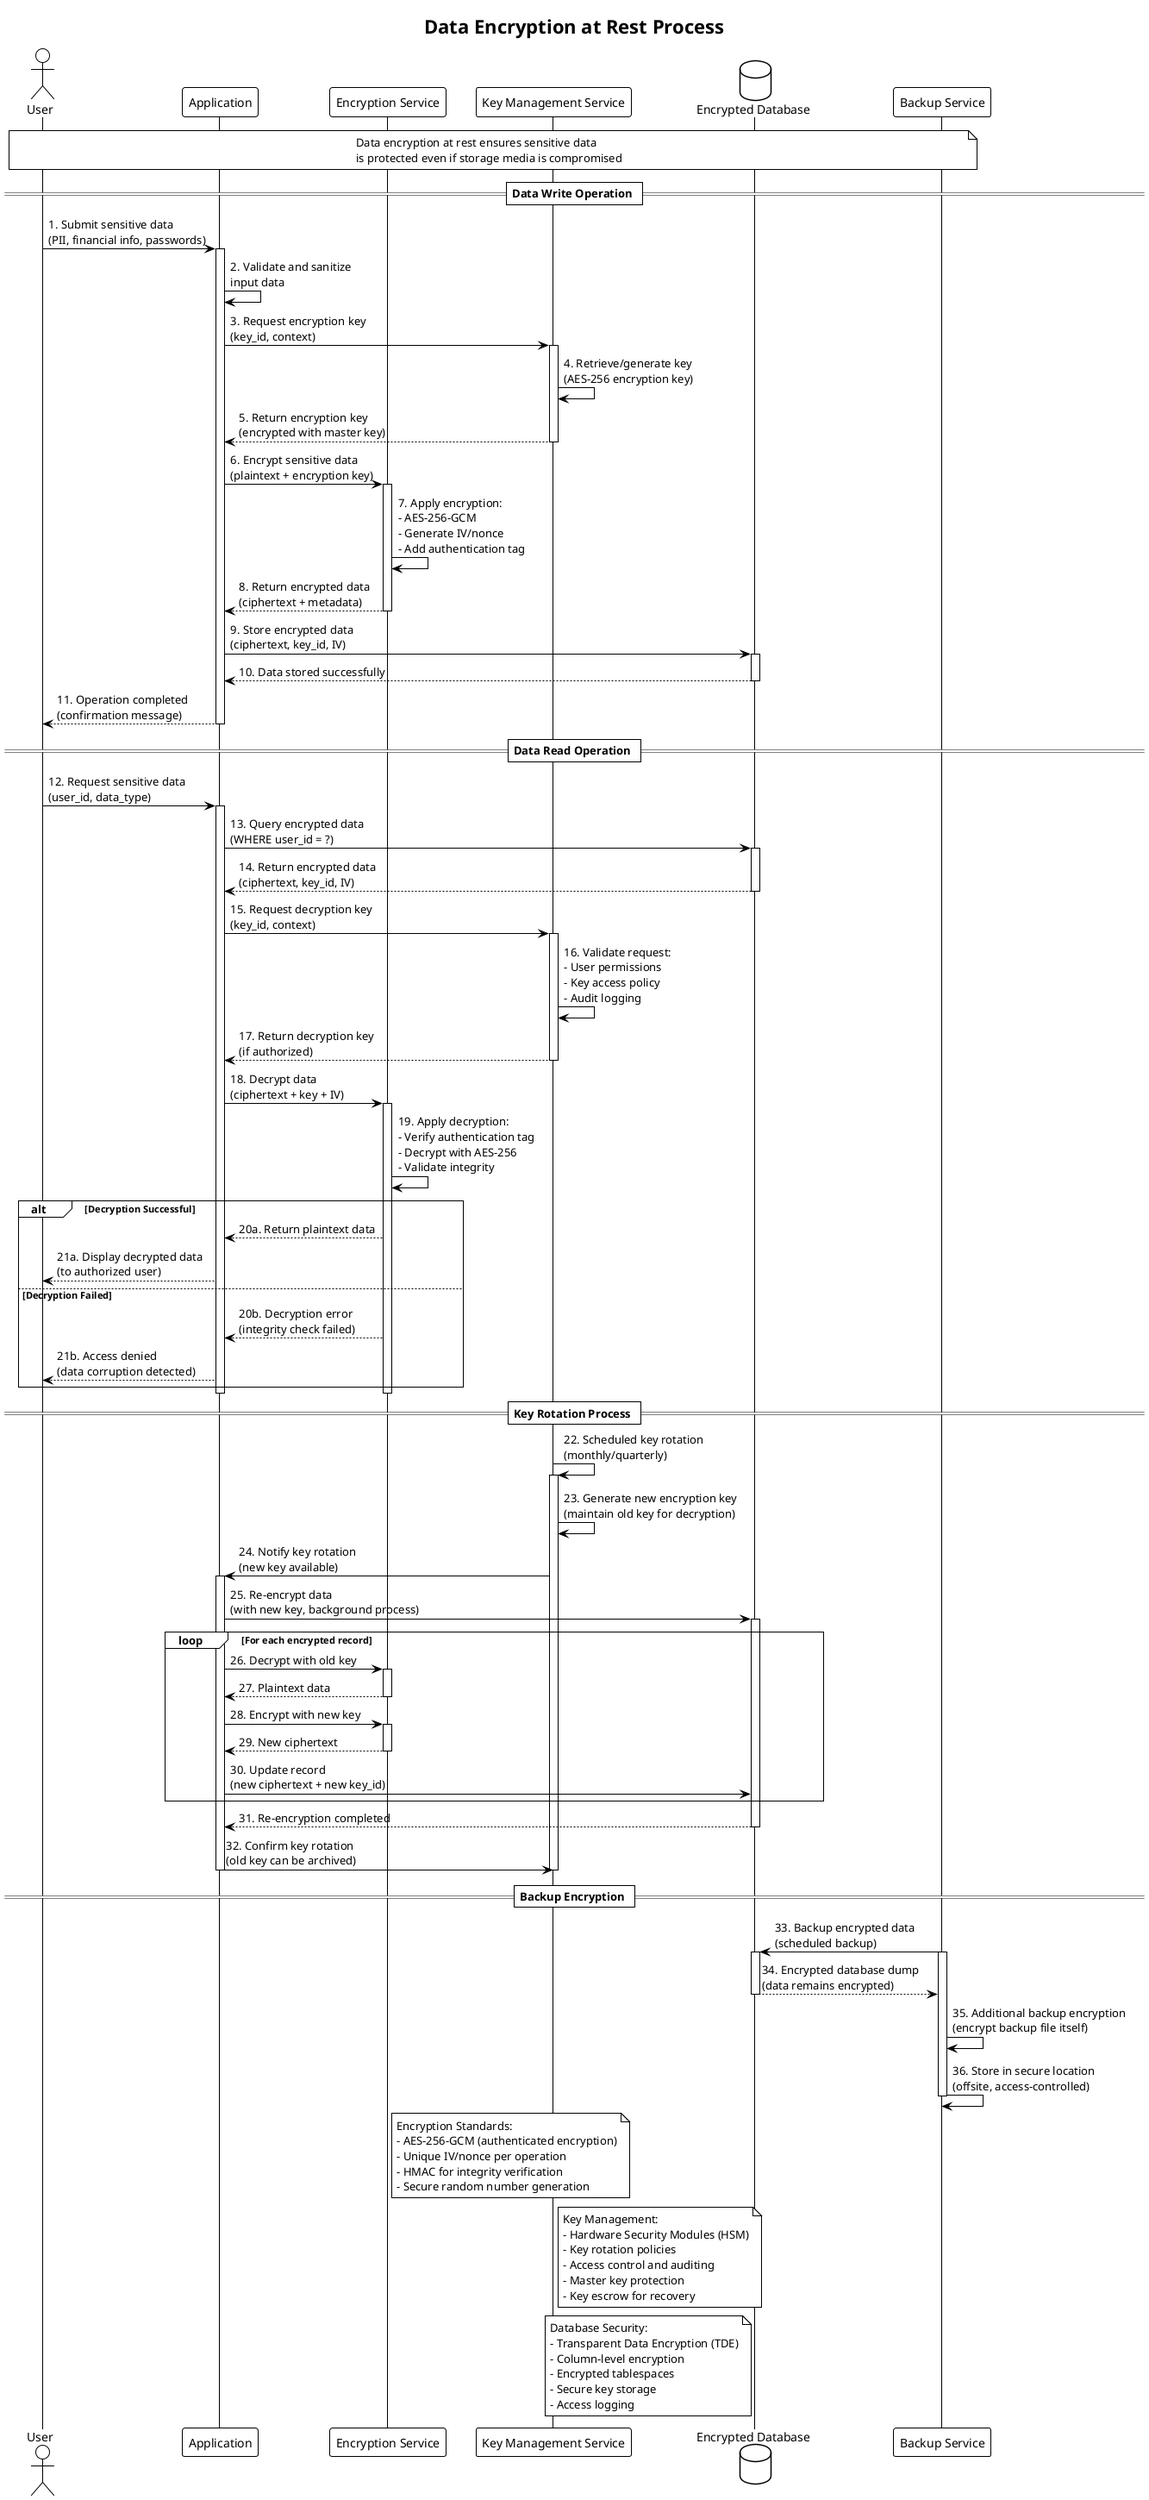 @startuml
!theme plain
title Data Encryption at Rest Process

actor "User" as user
participant "Application" as app
participant "Encryption Service" as crypto
participant "Key Management Service" as kms
database "Encrypted Database" as db
participant "Backup Service" as backup

note over user, backup
  Data encryption at rest ensures sensitive data
  is protected even if storage media is compromised
end note

== Data Write Operation ==

user -> app: 1. Submit sensitive data\n(PII, financial info, passwords)
activate app

app -> app: 2. Validate and sanitize\ninput data

app -> kms: 3. Request encryption key\n(key_id, context)
activate kms

kms -> kms: 4. Retrieve/generate key\n(AES-256 encryption key)

kms --> app: 5. Return encryption key\n(encrypted with master key)
deactivate kms

app -> crypto: 6. Encrypt sensitive data\n(plaintext + encryption key)
activate crypto

crypto -> crypto: 7. Apply encryption:\n- AES-256-GCM\n- Generate IV/nonce\n- Add authentication tag

crypto --> app: 8. Return encrypted data\n(ciphertext + metadata)
deactivate crypto

app -> db: 9. Store encrypted data\n(ciphertext, key_id, IV)
activate db
db --> app: 10. Data stored successfully
deactivate db

app --> user: 11. Operation completed\n(confirmation message)
deactivate app

== Data Read Operation ==

user -> app: 12. Request sensitive data\n(user_id, data_type)
activate app

app -> db: 13. Query encrypted data\n(WHERE user_id = ?)
activate db
db --> app: 14. Return encrypted data\n(ciphertext, key_id, IV)
deactivate db

app -> kms: 15. Request decryption key\n(key_id, context)
activate kms

kms -> kms: 16. Validate request:\n- User permissions\n- Key access policy\n- Audit logging

kms --> app: 17. Return decryption key\n(if authorized)
deactivate kms

app -> crypto: 18. Decrypt data\n(ciphertext + key + IV)
activate crypto

crypto -> crypto: 19. Apply decryption:\n- Verify authentication tag\n- Decrypt with AES-256\n- Validate integrity

alt Decryption Successful
    crypto --> app: 20a. Return plaintext data
    app --> user: 21a. Display decrypted data\n(to authorized user)
else Decryption Failed
    crypto --> app: 20b. Decryption error\n(integrity check failed)
    app --> user: 21b. Access denied\n(data corruption detected)
end

deactivate crypto
deactivate app

== Key Rotation Process ==

kms -> kms: 22. Scheduled key rotation\n(monthly/quarterly)
activate kms

kms -> kms: 23. Generate new encryption key\n(maintain old key for decryption)

kms -> app: 24. Notify key rotation\n(new key available)
activate app

app -> db: 25. Re-encrypt data\n(with new key, background process)
activate db

loop For each encrypted record
    app -> crypto: 26. Decrypt with old key
    activate crypto
    crypto --> app: 27. Plaintext data
    deactivate crypto
    
    app -> crypto: 28. Encrypt with new key
    activate crypto
    crypto --> app: 29. New ciphertext
    deactivate crypto
    
    app -> db: 30. Update record\n(new ciphertext + new key_id)
end

db --> app: 31. Re-encryption completed
deactivate db

app -> kms: 32. Confirm key rotation\n(old key can be archived)
deactivate app
deactivate kms

== Backup Encryption ==

backup -> db: 33. Backup encrypted data\n(scheduled backup)
activate backup
activate db

db --> backup: 34. Encrypted database dump\n(data remains encrypted)
deactivate db

backup -> backup: 35. Additional backup encryption\n(encrypt backup file itself)

backup -> backup: 36. Store in secure location\n(offsite, access-controlled)
deactivate backup

note right of crypto
  Encryption Standards:
  - AES-256-GCM (authenticated encryption)
  - Unique IV/nonce per operation
  - HMAC for integrity verification
  - Secure random number generation
end note

note right of kms
  Key Management:
  - Hardware Security Modules (HSM)
  - Key rotation policies
  - Access control and auditing
  - Master key protection
  - Key escrow for recovery
end note

note left of db
  Database Security:
  - Transparent Data Encryption (TDE)
  - Column-level encryption
  - Encrypted tablespaces
  - Secure key storage
  - Access logging
end note

@enduml